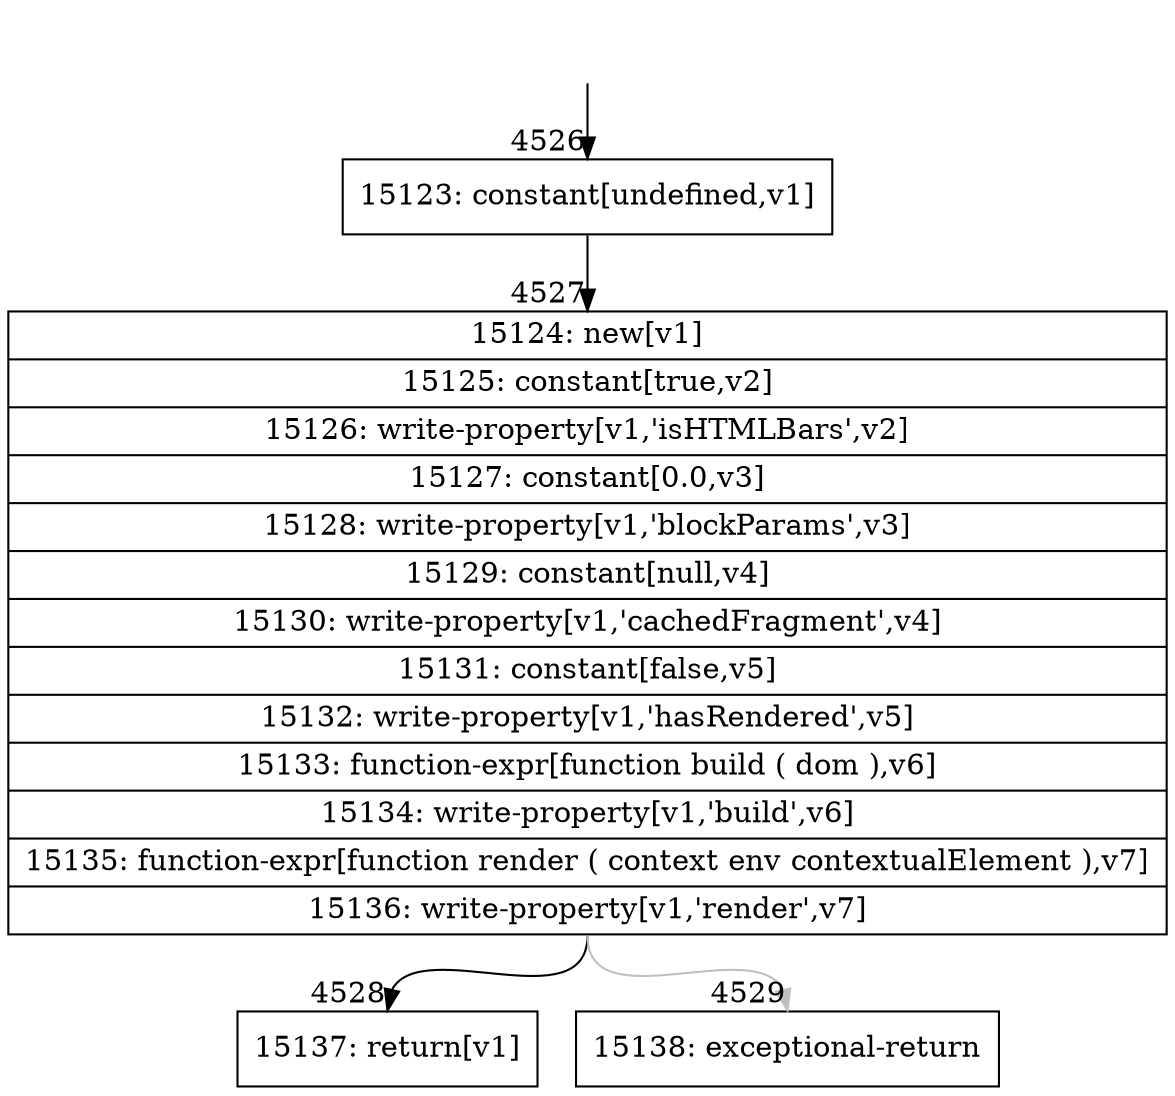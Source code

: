 digraph {
rankdir="TD"
BB_entry363[shape=none,label=""];
BB_entry363 -> BB4526 [tailport=s, headport=n, headlabel="    4526"]
BB4526 [shape=record label="{15123: constant[undefined,v1]}" ] 
BB4526 -> BB4527 [tailport=s, headport=n, headlabel="      4527"]
BB4527 [shape=record label="{15124: new[v1]|15125: constant[true,v2]|15126: write-property[v1,'isHTMLBars',v2]|15127: constant[0.0,v3]|15128: write-property[v1,'blockParams',v3]|15129: constant[null,v4]|15130: write-property[v1,'cachedFragment',v4]|15131: constant[false,v5]|15132: write-property[v1,'hasRendered',v5]|15133: function-expr[function build ( dom ),v6]|15134: write-property[v1,'build',v6]|15135: function-expr[function render ( context env contextualElement ),v7]|15136: write-property[v1,'render',v7]}" ] 
BB4527 -> BB4528 [tailport=s, headport=n, headlabel="      4528"]
BB4527 -> BB4529 [tailport=s, headport=n, color=gray, headlabel="      4529"]
BB4528 [shape=record label="{15137: return[v1]}" ] 
BB4529 [shape=record label="{15138: exceptional-return}" ] 
//#$~ 8467
}
